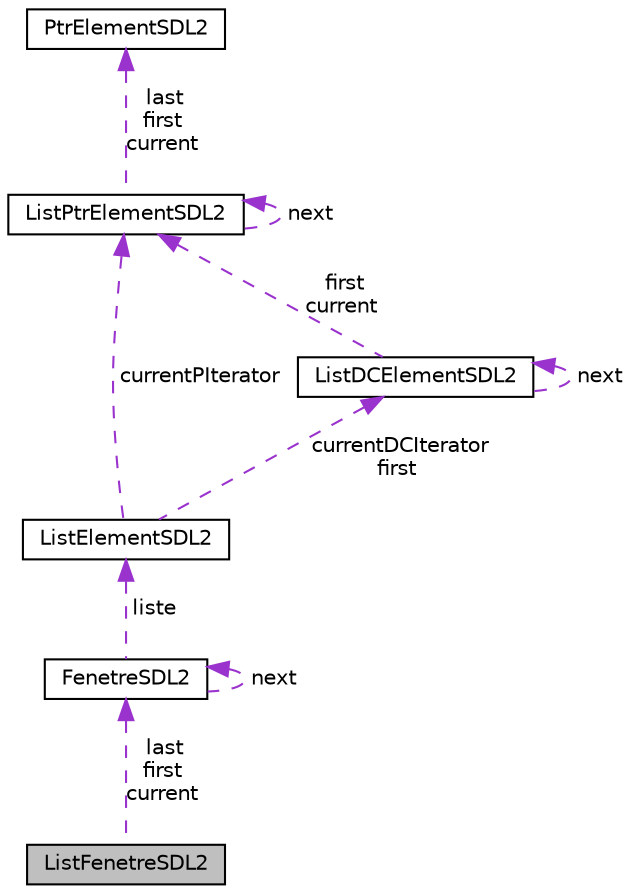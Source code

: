 digraph "ListFenetreSDL2"
{
  edge [fontname="Helvetica",fontsize="10",labelfontname="Helvetica",labelfontsize="10"];
  node [fontname="Helvetica",fontsize="10",shape=record];
  Node1 [label="ListFenetreSDL2",height=0.2,width=0.4,color="black", fillcolor="grey75", style="filled", fontcolor="black"];
  Node2 -> Node1 [dir="back",color="darkorchid3",fontsize="10",style="dashed",label=" last\nfirst\ncurrent" ];
  Node2 [label="FenetreSDL2",height=0.2,width=0.4,color="black", fillcolor="white", style="filled",URL="$structFenetreSDL2.html",tooltip="SANDAL2 window. "];
  Node3 -> Node2 [dir="back",color="darkorchid3",fontsize="10",style="dashed",label=" liste" ];
  Node3 [label="ListElementSDL2",height=0.2,width=0.4,color="black", fillcolor="white", style="filled",URL="$structListElementSDL2.html",tooltip="List of list (display code) of list (plan) of elements. "];
  Node4 -> Node3 [dir="back",color="darkorchid3",fontsize="10",style="dashed",label=" currentDCIterator\nfirst" ];
  Node4 [label="ListDCElementSDL2",height=0.2,width=0.4,color="black", fillcolor="white", style="filled",URL="$structListDCElementSDL2.html",tooltip="List (display code) of list (plan) of element. "];
  Node4 -> Node4 [dir="back",color="darkorchid3",fontsize="10",style="dashed",label=" next" ];
  Node5 -> Node4 [dir="back",color="darkorchid3",fontsize="10",style="dashed",label=" first\ncurrent" ];
  Node5 [label="ListPtrElementSDL2",height=0.2,width=0.4,color="black", fillcolor="white", style="filled",URL="$structListPtrElementSDL2.html",tooltip="List of PtrElementSDL2. "];
  Node6 -> Node5 [dir="back",color="darkorchid3",fontsize="10",style="dashed",label=" last\nfirst\ncurrent" ];
  Node6 [label="PtrElementSDL2",height=0.2,width=0.4,color="black", fillcolor="white", style="filled",URL="$structPtrElementSDL2.html",tooltip="Structure used to store elements&#39; pointers in a list of element. "];
  Node5 -> Node5 [dir="back",color="darkorchid3",fontsize="10",style="dashed",label=" next" ];
  Node5 -> Node3 [dir="back",color="darkorchid3",fontsize="10",style="dashed",label=" currentPIterator" ];
  Node2 -> Node2 [dir="back",color="darkorchid3",fontsize="10",style="dashed",label=" next" ];
}
